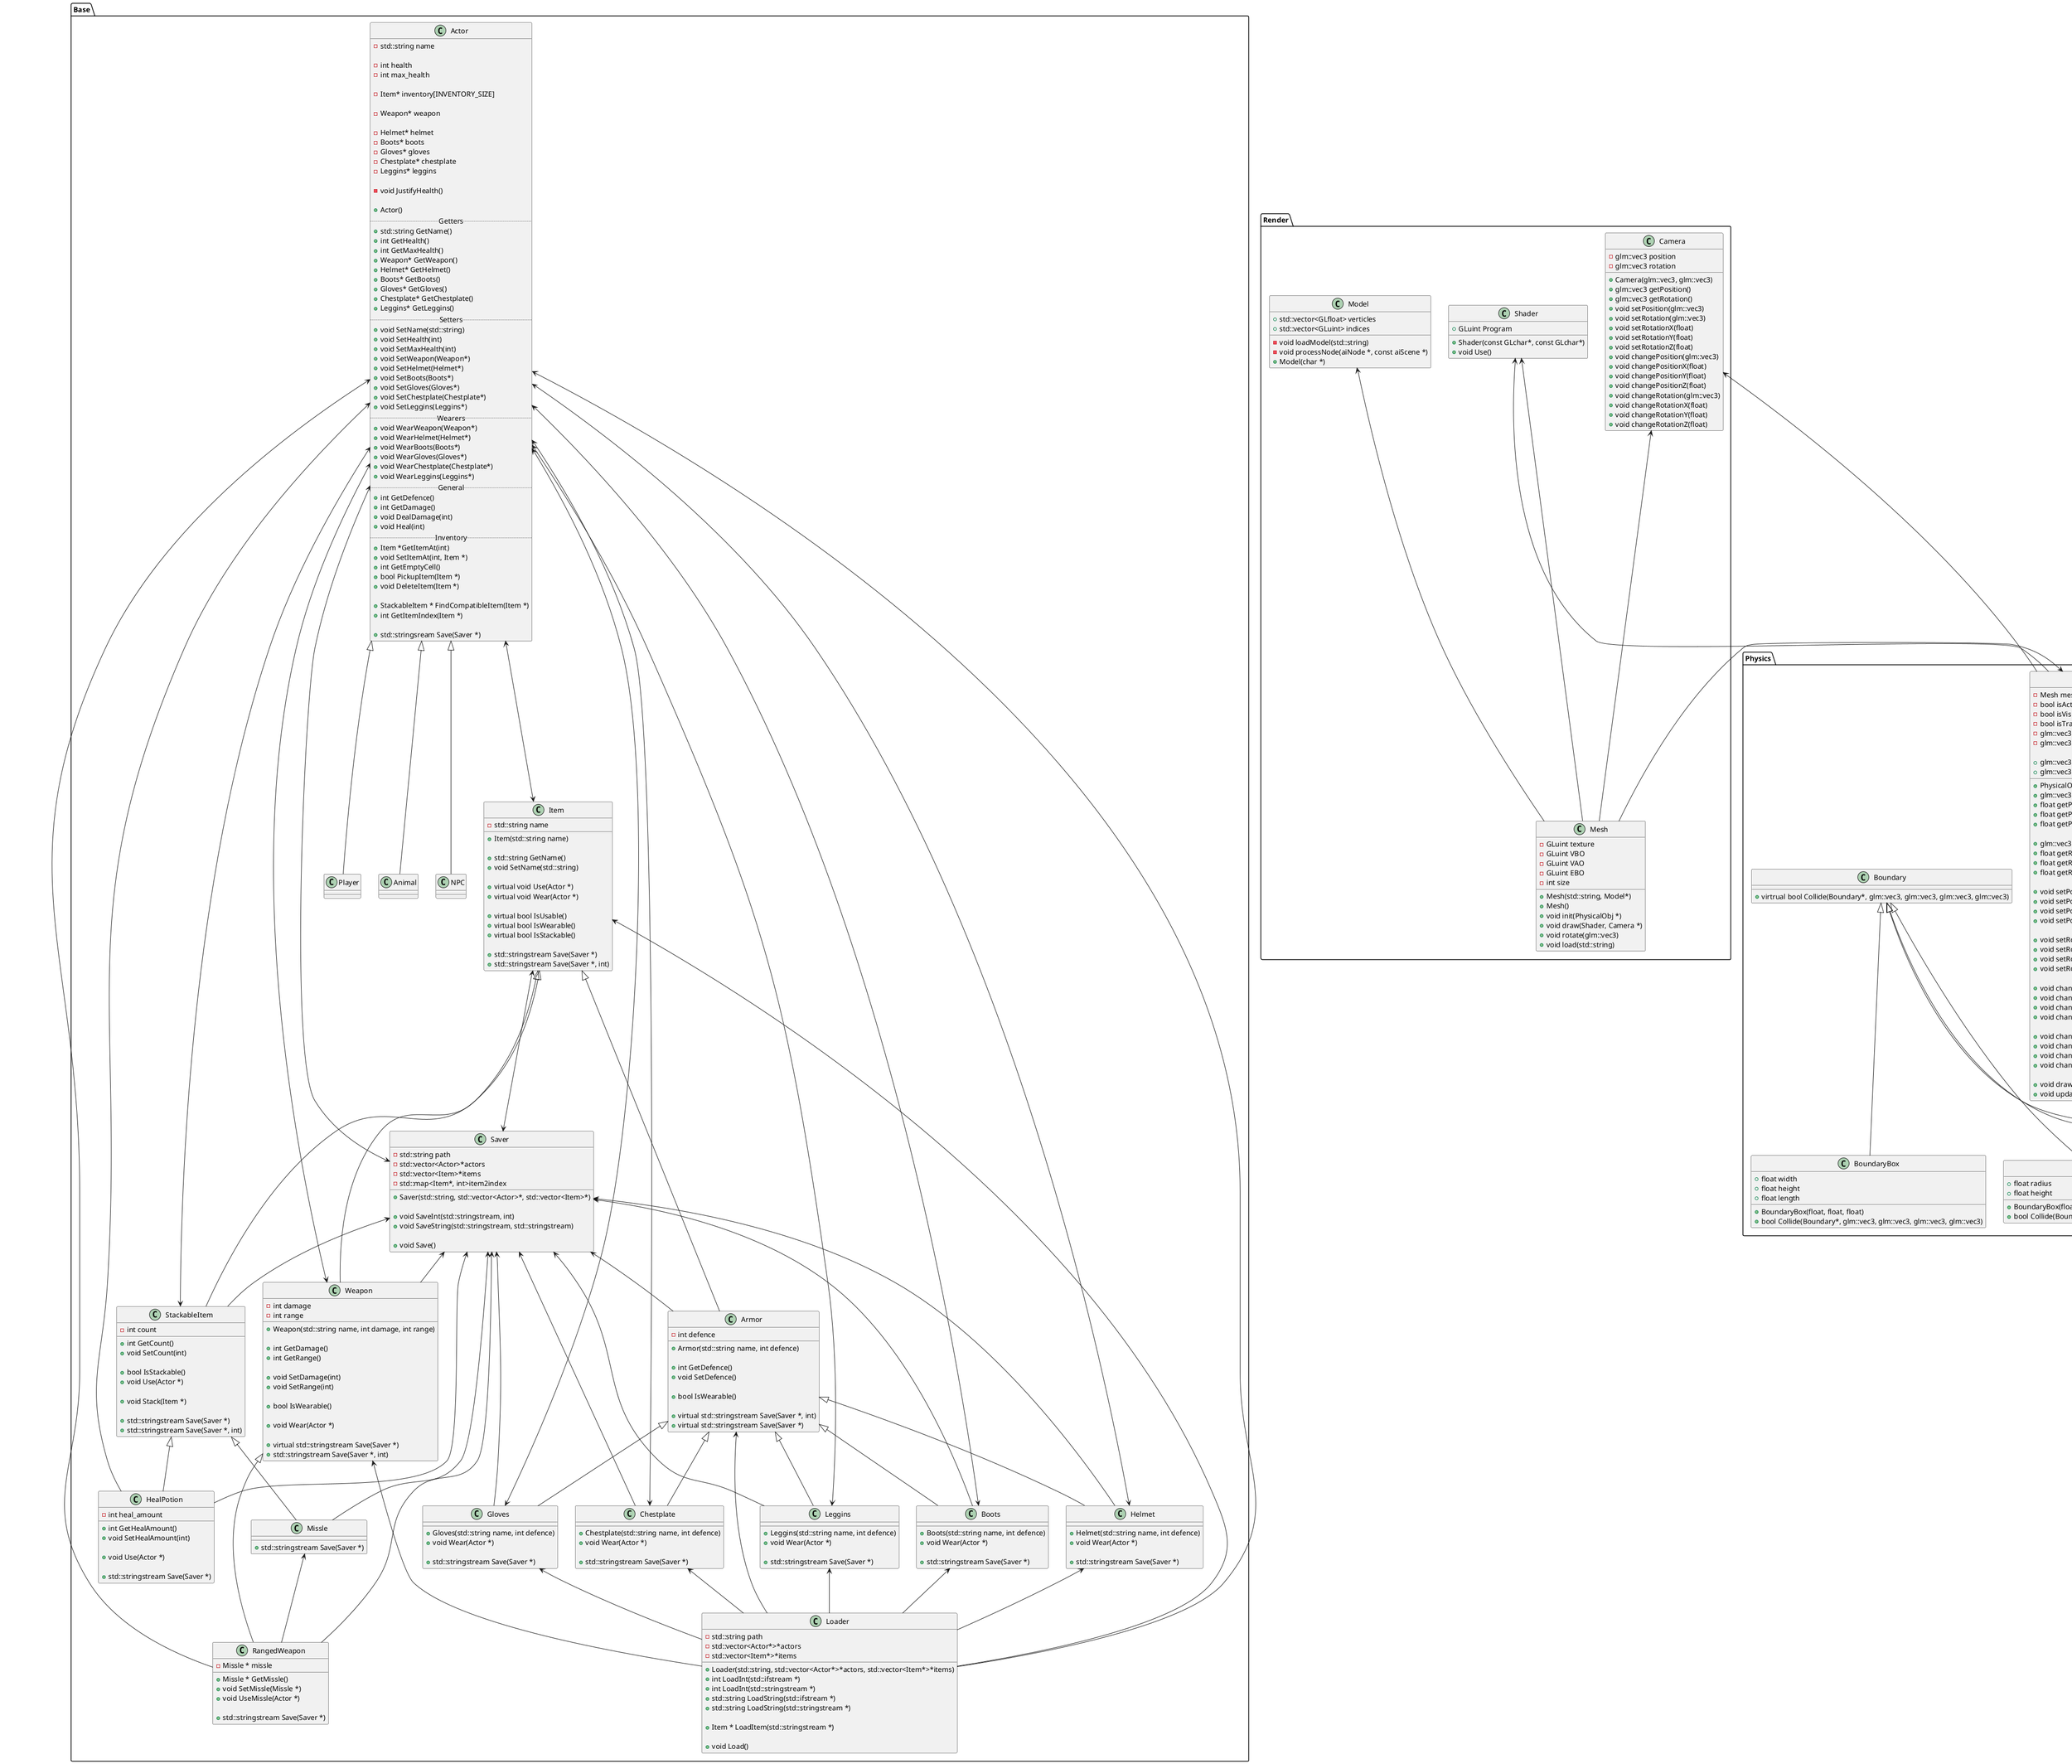 @startuml
package Base {
	class Actor {
    		-std::string name
    		
    		-int health
    		-int max_health
    		
    		-Item* inventory[INVENTORY_SIZE]
    		
    		-Weapon* weapon
    	
    		-Helmet* helmet
    		-Boots* boots
    		-Gloves* gloves
    		-Chestplate* chestplate
    		-Leggins* leggins
    	
    		-void JustifyHealth()
    
    		+Actor()
    		.. Getters ..
    		+std::string GetName()
    		+int GetHealth()
    		+int GetMaxHealth()
    		+Weapon* GetWeapon()
    		+Helmet* GetHelmet()
    		+Boots* GetBoots()
    		+Gloves* GetGloves()
    		+Chestplate* GetChestplate()
    		+Leggins* GetLeggins()
    		.. Setters ..
    		+void SetName(std::string)
    		+void SetHealth(int)
    		+void SetMaxHealth(int)
    		+void SetWeapon(Weapon*)
    		+void SetHelmet(Helmet*)
    		+void SetBoots(Boots*)
    		+void SetGloves(Gloves*)
    		+void SetChestplate(Chestplate*)
    		+void SetLeggins(Leggins*)
    		.. Wearers ..
    		+void WearWeapon(Weapon*)
    		+void WearHelmet(Helmet*)
    		+void WearBoots(Boots*)
    		+void WearGloves(Gloves*)
    		+void WearChestplate(Chestplate*)
    		+void WearLeggins(Leggins*)
    		.. General ..
    		+int GetDefence()
    		+int GetDamage()
    		+void DealDamage(int)
    		+void Heal(int)
    		.. Inventory ..
    		+Item *GetItemAt(int)
    		+void SetItemAt(int, Item *)
    		+int GetEmptyCell()
    		+bool PickupItem(Item *)
    		+void DeleteItem(Item *)
    
    		+StackableItem * FindCompatibleItem(Item *)
    		+int GetItemIndex(Item *)
		
    		+std::stringsream Save(Saver *)
	}
    
	class Item {
    		-std::string name

    		+Item(std::string name)
    	
    		+std::string GetName()
    		+void SetName(std::string)
    
    		+virtual void Use(Actor *)
    		+virtual void Wear(Actor *)
    	
    		+virtual bool IsUsable()
    		+virtual bool IsWearable()
    		+virtual bool IsStackable()
		
    		+std::stringstream Save(Saver *)
    		+std::stringstream Save(Saver *, int)
	}
    
	class Weapon {
    		-int damage
    		-int range
    
    		+Weapon(std::string name, int damage, int range)
    	
    		+int GetDamage()
    		+int GetRange()
    	
    		+void SetDamage(int)
    		+void SetRange(int)
    
    		+bool IsWearable()
    
    		+void Wear(Actor *)
		
    		+virtual std::stringstream Save(Saver *)
    		+std::stringstream Save(Saver *, int)
	}
    
	class Armor {
    		-int defence
		
    		+Armor(std::string name, int defence)
    		
    		+int GetDefence()
    		+void SetDefence()
		
    		+bool IsWearable()
		
    		+virtual std::stringstream Save(Saver *, int)
    		+virtual std::stringstream Save(Saver *)
	}
    
	class Helmet {
    		+Helmet(std::string name, int defence)
    		+void Wear(Actor *)
    
    		+std::stringstream Save(Saver *)
	}
    
	class Gloves {
    		+Gloves(std::string name, int defence)
    		+void Wear(Actor *)
    
    		+std::stringstream Save(Saver *)
	}
    
	class Chestplate {
    		+Chestplate(std::string name, int defence)
    		+void Wear(Actor *)
		
    		+std::stringstream Save(Saver *)
	}
    
	class Leggins {
    		+Leggins(std::string name, int defence)
    		+void Wear(Actor *)
    
    		+std::stringstream Save(Saver *)
	}
    
	class Boots {
    		+Boots(std::string name, int defence)
    		+void Wear(Actor *)
    
		+std::stringstream Save(Saver *)
	}
	
	class HealPotion {
    		-int heal_amount
		
    		+int GetHealAmount()
    		+void SetHealAmount(int)
    		
    		+void Use(Actor *)
		
    		+std::stringstream Save(Saver *)
	}
	
	class RangedWeapon {
    		-Missle * missle
		
    		+Missle * GetMissle()
    		+void SetMissle(Missle *)
    		+void UseMissle(Actor *)
		
    		+std::stringstream Save(Saver *)
	}
	
	class StackableItem {
    		-int count
		
    		+int GetCount()
    		+void SetCount(int)
		
    		+bool IsStackable()
    		+void Use(Actor *)
		
    		+void Stack(Item *)
		
    		+std::stringstream Save(Saver *)
    		+std::stringstream Save(Saver *, int)
	}
	
	class Missle {
    		+std::stringstream Save(Saver *)
	}
	
	class Player {}
	
	class Animal {}
	
	class NPC {}
	
	class RangedWeapon {}
	
	class Saver {
    		-std::string path
    		-std::vector<Actor>*actors
    		-std::vector<Item>*items
    		-std::map<Item*, int>item2index
    		
    		+Saver(std::string, std::vector<Actor>*, std::vector<Item>*)
		
    		+void SaveInt(std::stringstream, int)
    		+void SaveString(std::stringstream, std::stringstream)
    		
    		+void Save()
	}
    
	class Loader {
	      	-std::string path
		-std::vector<Actor*>*actors
		-std::vector<Item*>*items

		+Loader(std::string, std::vector<Actor*>*actors, std::vector<Item*>*items)
		+int LoadInt(std::ifstream *)
		+int LoadInt(std::stringstream *)
		+std::string LoadString(std::ifstream *)
		+std::string LoadString(std::stringstream *)

		+Item * LoadItem(std::stringstream *)

		+void Load()
	}
}

package Render {
	class Camera {
		-glm::vec3 position
		-glm::vec3 rotation
		+Camera(glm::vec3, glm::vec3)
		+glm::vec3 getPosition()
                +glm::vec3 getRotation()
                +void setPosition(glm::vec3)
                +void setRotation(glm::vec3)
                +void setRotationX(float)
                +void setRotationY(float)
                +void setRotationZ(float)
                +void changePosition(glm::vec3)
                +void changePositionX(float)
                +void changePositionY(float)
                +void changePositionZ(float)
                +void changeRotation(glm::vec3)
                +void changeRotationX(float)
                +void changeRotationY(float)
                +void changeRotationZ(float)
	}

	class Mesh {
	      -GLuint texture
	      -GLuint VBO
	      -GLuint VAO
	      -GLuint EBO
	      -int size
	      +Mesh(std::string, Model*)
	      +Mesh()
	      +void init(PhysicalObj *)
	      +void draw(Shader, Camera *)
	      +void rotate(glm::vec3)
	      +void load(std::string)
	}

	class Shader {
	      +GLuint Program
	      +Shader(const GLchar*, const GLchar*)
	      +void Use()
	}

	class Model {
	      -void loadModel(std::string)
	      -void processNode(aiNode *, const aiScene *)
	      +std::vector<GLfloat> verticles
	      +std::vector<GLuint> indices
	      +Model(char *)
	}
}

package Physics {
	class PhysicalObj {
	      -Mesh mesh
	      -bool isActive
	      -bool isVisible
	      -bool isTransparent
	      -glm::vec3 position
	      -glm::vec3 rotation
	      
	      +glm::vec3 velocity
	      +glm::vec3 acceleration
	      +PhysicalObj(Mesh, bool, bool, bool, glm::vec3, glm::vec3)
	      +glm::vec3 getRotation()
	      +float getPositionX()
	      +float getPositionY()
	      +float getPositionZ()
	      
	      +glm::vec3 getPosition()
	      +float getRotationX()
	      +float getRotationY()
	      +float getRotationZ()
	      
	      +void setPosition(glm::vec3)
	      +void setPositionX(float)
	      +void setPositionY(float)
	      +void setPositionZ(float)
	      
	      +void setRotation(glm::vec3)
	      +void setRotationX(float)
	      +void setRotationY(float)
	      +void setRotationZ(float)
	      
	      +void changePosition(glm::vec3)
	      +void changePositionX(float)
	      +void changePositionY(float)
	      +void changePositionZ(float)
	      
	      +void changeRotation(glm::vec3)
	      +void changeRotationX(float)
	      +void changeRotationY(float)
	      +void changeRotationZ(float)
	      
	      +void draw(Shader, Camera*)
	      +void update()
	}

	class Boundary {
	      +virtrual bool Collide(Boundary*, glm::vec3, glm::vec3, glm::vec3, glm::vec3)
	}

	class BoundaryBox {
	      +float width
	      +float height
	      +float length
	      +BoundaryBox(float, float, float)
	      +bool Collide(Boundary*, glm::vec3, glm::vec3, glm::vec3, glm::vec3)
	}
	
	class BoundaryCapsule {
	      +float radius
	      +float height
	      +BoundaryBox(float, float)
	      +bool Collide(Boundary*, glm::vec3, glm::vec3, glm::vec3, glm::vec3)
	}

	class BoundaryPlane {
	      +float width
	      +float height
	      +BoundaryBox(float, float)
	      +bool Collide(Boundary*, glm::vec3, glm::vec3, glm::vec3, glm::vec3)
	}
	
	class BoundarySphere {
	      +float radius
	      +BoundaryBox(float)
	      +bool Collide(Boundary*, glm::vec3, glm::vec3, glm::vec3, glm::vec3)
	}
}

Helmet <--> Actor
Gloves <--> Actor
Chestplate <--> Actor
Leggins <--> Actor
Boots <--> Actor

Item <|-- Weapon
Item <|-- Armor

Armor <|-- Helmet
Armor <|-- Gloves
Armor <|-- Chestplate
Armor <|-- Leggins
Armor <|-- Boots

Item <|-- StackableItem

StackableItem <|-- HealPotion

Actor <--> StackableItem

Actor <-- RangedWeapon

Actor <|-- Player
Actor <|-- Animal
Actor <|-- NPC

Weapon <|-- RangedWeapon

Actor <--> Item
Actor <-- HealPotion
Actor <--> Weapon

StackableItem <|-- Missle

Missle <-- RangedWeapon

Item <--> Saver
Actor <--> Saver

Saver <-- StackableItem
Saver <-- Weapon
Saver <-- Armor
Saver <-- Helmet
Saver <-- Boots
Saver <-- Gloves
Saver <-- Chestplate
Saver <-- Leggins
Saver <-- HealPotion
Saver <-- RangedWeapon
Saver <-- Missle

Actor <-- Loader
Item <-- Loader
Weapon <-- Loader
Armor <-- Loader
Helmet <-- Loader
Chestplate <-- Loader
Gloves <-- Loader
Leggins <-- Loader
Boots <-- Loader


Camera <-- Mesh
PhysicalObj <-- Mesh
Model <-- Mesh
Shader <-- Mesh

Camera <-- PhysicalObj
Shader <-- PhysicalObj

Boundary <|-- BoundaryBox
Boundary <|-- BoundaryCapsule
Boundary <|-- BoundaryPlane
Boundary <|-- BoundarySphere

@enduml
